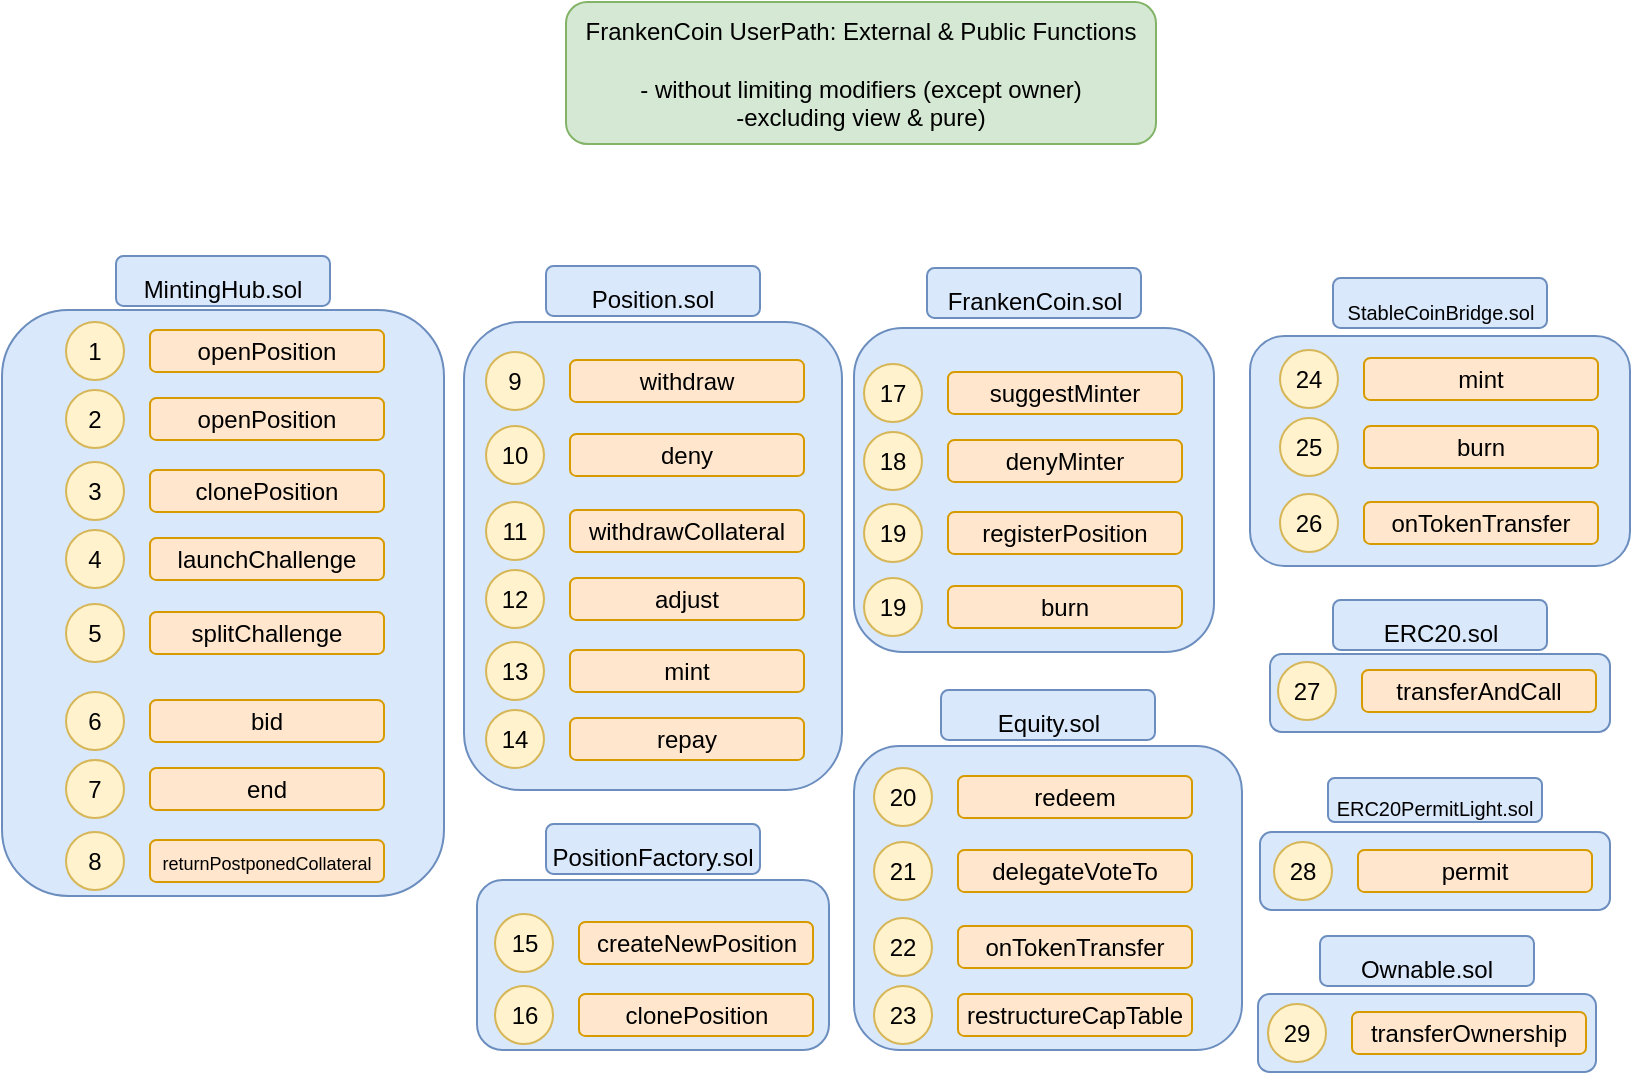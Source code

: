 <mxfile version="20.8.11" type="github">
  <diagram name="Page-1" id="7sftsaREEKXduiQP2Yfs">
    <mxGraphModel dx="3181" dy="1242" grid="0" gridSize="10" guides="1" tooltips="1" connect="1" arrows="1" fold="1" page="0" pageScale="1" pageWidth="850" pageHeight="1100" math="0" shadow="0">
      <root>
        <mxCell id="0" />
        <mxCell id="1" parent="0" />
        <mxCell id="LSiRQm851fG1biD96qPc-81" value="" style="rounded=1;whiteSpace=wrap;html=1;fontSize=10;fillColor=#dae8fc;strokeColor=#6c8ebf;" vertex="1" parent="1">
          <mxGeometry x="210" y="235" width="169" height="39" as="geometry" />
        </mxCell>
        <mxCell id="LSiRQm851fG1biD96qPc-80" value="" style="rounded=1;whiteSpace=wrap;html=1;fontSize=10;fillColor=#dae8fc;strokeColor=#6c8ebf;" vertex="1" parent="1">
          <mxGeometry x="211" y="154" width="175" height="39" as="geometry" />
        </mxCell>
        <mxCell id="LSiRQm851fG1biD96qPc-79" value="" style="rounded=1;whiteSpace=wrap;html=1;fontSize=10;fillColor=#dae8fc;strokeColor=#6c8ebf;" vertex="1" parent="1">
          <mxGeometry x="216" y="65" width="170" height="39" as="geometry" />
        </mxCell>
        <mxCell id="LSiRQm851fG1biD96qPc-78" value="" style="rounded=1;whiteSpace=wrap;html=1;fontSize=10;fillColor=#dae8fc;strokeColor=#6c8ebf;" vertex="1" parent="1">
          <mxGeometry x="206" y="-94" width="190" height="115" as="geometry" />
        </mxCell>
        <mxCell id="LSiRQm851fG1biD96qPc-77" value="" style="rounded=1;whiteSpace=wrap;html=1;fontSize=10;fillColor=#dae8fc;strokeColor=#6c8ebf;" vertex="1" parent="1">
          <mxGeometry x="8" y="111" width="194" height="152" as="geometry" />
        </mxCell>
        <mxCell id="LSiRQm851fG1biD96qPc-76" value="" style="rounded=1;whiteSpace=wrap;html=1;fontSize=10;fillColor=#dae8fc;strokeColor=#6c8ebf;" vertex="1" parent="1">
          <mxGeometry x="8" y="-98" width="180" height="162" as="geometry" />
        </mxCell>
        <mxCell id="LSiRQm851fG1biD96qPc-63" value="" style="rounded=1;whiteSpace=wrap;html=1;fontSize=9;fillColor=#dae8fc;strokeColor=#6c8ebf;" vertex="1" parent="1">
          <mxGeometry x="-180.5" y="178" width="176" height="85" as="geometry" />
        </mxCell>
        <mxCell id="LSiRQm851fG1biD96qPc-62" value="" style="rounded=1;whiteSpace=wrap;html=1;fontSize=9;fillColor=#dae8fc;strokeColor=#6c8ebf;" vertex="1" parent="1">
          <mxGeometry x="-187" y="-101" width="189" height="234" as="geometry" />
        </mxCell>
        <mxCell id="LSiRQm851fG1biD96qPc-61" value="" style="rounded=1;whiteSpace=wrap;html=1;fontSize=9;fillColor=#dae8fc;strokeColor=#6c8ebf;" vertex="1" parent="1">
          <mxGeometry x="-418" y="-107" width="221" height="293" as="geometry" />
        </mxCell>
        <mxCell id="LSiRQm851fG1biD96qPc-5" value="&lt;div&gt;FrankenCoin UserPath: External &amp;amp; Public Functions&lt;/div&gt;&lt;div&gt;&amp;nbsp;&lt;br&gt;&lt;/div&gt;&lt;div&gt;- without limiting modifiers (except owner) &lt;br&gt;&lt;/div&gt;&lt;div&gt;-excluding view &amp;amp; pure)&lt;/div&gt;" style="rounded=1;whiteSpace=wrap;html=1;fillColor=#d5e8d4;strokeColor=#82b366;" vertex="1" parent="1">
          <mxGeometry x="-136" y="-261" width="295" height="71" as="geometry" />
        </mxCell>
        <mxCell id="LSiRQm851fG1biD96qPc-10" value="openPosition" style="rounded=1;whiteSpace=wrap;html=1;fillColor=#ffe6cc;strokeColor=#d79b00;" vertex="1" parent="1">
          <mxGeometry x="-344" y="-97" width="117" height="21" as="geometry" />
        </mxCell>
        <mxCell id="LSiRQm851fG1biD96qPc-11" value="1" style="ellipse;whiteSpace=wrap;html=1;aspect=fixed;fillColor=#fff2cc;strokeColor=#d6b656;" vertex="1" parent="1">
          <mxGeometry x="-386" y="-101" width="29" height="29" as="geometry" />
        </mxCell>
        <mxCell id="LSiRQm851fG1biD96qPc-12" value="openPosition" style="rounded=1;whiteSpace=wrap;html=1;fillColor=#ffe6cc;strokeColor=#d79b00;" vertex="1" parent="1">
          <mxGeometry x="-344" y="-63" width="117" height="21" as="geometry" />
        </mxCell>
        <mxCell id="LSiRQm851fG1biD96qPc-13" value="2" style="ellipse;whiteSpace=wrap;html=1;aspect=fixed;fillColor=#fff2cc;strokeColor=#d6b656;" vertex="1" parent="1">
          <mxGeometry x="-386" y="-67" width="29" height="29" as="geometry" />
        </mxCell>
        <mxCell id="LSiRQm851fG1biD96qPc-14" value="clonePosition" style="rounded=1;whiteSpace=wrap;html=1;fillColor=#ffe6cc;strokeColor=#d79b00;" vertex="1" parent="1">
          <mxGeometry x="-344" y="-27" width="117" height="21" as="geometry" />
        </mxCell>
        <mxCell id="LSiRQm851fG1biD96qPc-15" value="3" style="ellipse;whiteSpace=wrap;html=1;aspect=fixed;fillColor=#fff2cc;strokeColor=#d6b656;" vertex="1" parent="1">
          <mxGeometry x="-386" y="-31" width="29" height="29" as="geometry" />
        </mxCell>
        <mxCell id="LSiRQm851fG1biD96qPc-16" value="launchChallenge" style="rounded=1;whiteSpace=wrap;html=1;fillColor=#ffe6cc;strokeColor=#d79b00;" vertex="1" parent="1">
          <mxGeometry x="-344" y="7" width="117" height="21" as="geometry" />
        </mxCell>
        <mxCell id="LSiRQm851fG1biD96qPc-17" value="4" style="ellipse;whiteSpace=wrap;html=1;aspect=fixed;fillColor=#fff2cc;strokeColor=#d6b656;" vertex="1" parent="1">
          <mxGeometry x="-386" y="3" width="29" height="29" as="geometry" />
        </mxCell>
        <mxCell id="LSiRQm851fG1biD96qPc-18" value="splitChallenge" style="rounded=1;whiteSpace=wrap;html=1;fillColor=#ffe6cc;strokeColor=#d79b00;" vertex="1" parent="1">
          <mxGeometry x="-344" y="44" width="117" height="21" as="geometry" />
        </mxCell>
        <mxCell id="LSiRQm851fG1biD96qPc-19" value="5" style="ellipse;whiteSpace=wrap;html=1;aspect=fixed;fillColor=#fff2cc;strokeColor=#d6b656;" vertex="1" parent="1">
          <mxGeometry x="-386" y="40" width="29" height="29" as="geometry" />
        </mxCell>
        <mxCell id="LSiRQm851fG1biD96qPc-20" value="bid" style="rounded=1;whiteSpace=wrap;html=1;fillColor=#ffe6cc;strokeColor=#d79b00;" vertex="1" parent="1">
          <mxGeometry x="-344" y="88" width="117" height="21" as="geometry" />
        </mxCell>
        <mxCell id="LSiRQm851fG1biD96qPc-21" value="6" style="ellipse;whiteSpace=wrap;html=1;aspect=fixed;fillColor=#fff2cc;strokeColor=#d6b656;" vertex="1" parent="1">
          <mxGeometry x="-386" y="84" width="29" height="29" as="geometry" />
        </mxCell>
        <mxCell id="LSiRQm851fG1biD96qPc-22" value="end" style="rounded=1;whiteSpace=wrap;html=1;fillColor=#ffe6cc;strokeColor=#d79b00;" vertex="1" parent="1">
          <mxGeometry x="-344" y="122" width="117" height="21" as="geometry" />
        </mxCell>
        <mxCell id="LSiRQm851fG1biD96qPc-23" value="7" style="ellipse;whiteSpace=wrap;html=1;aspect=fixed;fillColor=#fff2cc;strokeColor=#d6b656;" vertex="1" parent="1">
          <mxGeometry x="-386" y="118" width="29" height="29" as="geometry" />
        </mxCell>
        <mxCell id="LSiRQm851fG1biD96qPc-24" value="&lt;div&gt;&lt;font style=&quot;font-size: 9px;&quot;&gt;returnPostponedCollateral&lt;/font&gt;&lt;/div&gt;" style="rounded=1;whiteSpace=wrap;html=1;fillColor=#ffe6cc;strokeColor=#d79b00;" vertex="1" parent="1">
          <mxGeometry x="-344" y="158" width="117" height="21" as="geometry" />
        </mxCell>
        <mxCell id="LSiRQm851fG1biD96qPc-25" value="8" style="ellipse;whiteSpace=wrap;html=1;aspect=fixed;fillColor=#fff2cc;strokeColor=#d6b656;" vertex="1" parent="1">
          <mxGeometry x="-386" y="154" width="29" height="29" as="geometry" />
        </mxCell>
        <mxCell id="LSiRQm851fG1biD96qPc-26" value="withdraw" style="rounded=1;whiteSpace=wrap;html=1;fillColor=#ffe6cc;strokeColor=#d79b00;" vertex="1" parent="1">
          <mxGeometry x="-134" y="-82" width="117" height="21" as="geometry" />
        </mxCell>
        <mxCell id="LSiRQm851fG1biD96qPc-27" value="9" style="ellipse;whiteSpace=wrap;html=1;aspect=fixed;fillColor=#fff2cc;strokeColor=#d6b656;" vertex="1" parent="1">
          <mxGeometry x="-176" y="-86" width="29" height="29" as="geometry" />
        </mxCell>
        <mxCell id="LSiRQm851fG1biD96qPc-28" value="deny" style="rounded=1;whiteSpace=wrap;html=1;fillColor=#ffe6cc;strokeColor=#d79b00;" vertex="1" parent="1">
          <mxGeometry x="-134" y="-45" width="117" height="21" as="geometry" />
        </mxCell>
        <mxCell id="LSiRQm851fG1biD96qPc-29" value="10" style="ellipse;whiteSpace=wrap;html=1;aspect=fixed;fillColor=#fff2cc;strokeColor=#d6b656;" vertex="1" parent="1">
          <mxGeometry x="-176" y="-49" width="29" height="29" as="geometry" />
        </mxCell>
        <mxCell id="LSiRQm851fG1biD96qPc-30" value="withdrawCollateral" style="rounded=1;whiteSpace=wrap;html=1;fillColor=#ffe6cc;strokeColor=#d79b00;" vertex="1" parent="1">
          <mxGeometry x="-134" y="-7" width="117" height="21" as="geometry" />
        </mxCell>
        <mxCell id="LSiRQm851fG1biD96qPc-31" value="11" style="ellipse;whiteSpace=wrap;html=1;aspect=fixed;fillColor=#fff2cc;strokeColor=#d6b656;" vertex="1" parent="1">
          <mxGeometry x="-176" y="-11" width="29" height="29" as="geometry" />
        </mxCell>
        <mxCell id="LSiRQm851fG1biD96qPc-32" value="adjust" style="rounded=1;whiteSpace=wrap;html=1;fillColor=#ffe6cc;strokeColor=#d79b00;" vertex="1" parent="1">
          <mxGeometry x="-134" y="27" width="117" height="21" as="geometry" />
        </mxCell>
        <mxCell id="LSiRQm851fG1biD96qPc-33" value="12" style="ellipse;whiteSpace=wrap;html=1;aspect=fixed;fillColor=#fff2cc;strokeColor=#d6b656;" vertex="1" parent="1">
          <mxGeometry x="-176" y="23" width="29" height="29" as="geometry" />
        </mxCell>
        <mxCell id="LSiRQm851fG1biD96qPc-34" value="mint" style="rounded=1;whiteSpace=wrap;html=1;fillColor=#ffe6cc;strokeColor=#d79b00;" vertex="1" parent="1">
          <mxGeometry x="-134" y="63" width="117" height="21" as="geometry" />
        </mxCell>
        <mxCell id="LSiRQm851fG1biD96qPc-35" value="13" style="ellipse;whiteSpace=wrap;html=1;aspect=fixed;fillColor=#fff2cc;strokeColor=#d6b656;" vertex="1" parent="1">
          <mxGeometry x="-176" y="59" width="29" height="29" as="geometry" />
        </mxCell>
        <mxCell id="LSiRQm851fG1biD96qPc-36" value="repay" style="rounded=1;whiteSpace=wrap;html=1;fillColor=#ffe6cc;strokeColor=#d79b00;" vertex="1" parent="1">
          <mxGeometry x="-134" y="97" width="117" height="21" as="geometry" />
        </mxCell>
        <mxCell id="LSiRQm851fG1biD96qPc-37" value="14" style="ellipse;whiteSpace=wrap;html=1;aspect=fixed;fillColor=#fff2cc;strokeColor=#d6b656;" vertex="1" parent="1">
          <mxGeometry x="-176" y="93" width="29" height="29" as="geometry" />
        </mxCell>
        <mxCell id="LSiRQm851fG1biD96qPc-38" value="createNewPosition" style="rounded=1;whiteSpace=wrap;html=1;fillColor=#ffe6cc;strokeColor=#d79b00;" vertex="1" parent="1">
          <mxGeometry x="-129.5" y="199" width="117" height="21" as="geometry" />
        </mxCell>
        <mxCell id="LSiRQm851fG1biD96qPc-39" value="15" style="ellipse;whiteSpace=wrap;html=1;aspect=fixed;fillColor=#fff2cc;strokeColor=#d6b656;" vertex="1" parent="1">
          <mxGeometry x="-171.5" y="195" width="29" height="29" as="geometry" />
        </mxCell>
        <mxCell id="LSiRQm851fG1biD96qPc-40" value="clonePosition" style="rounded=1;whiteSpace=wrap;html=1;fillColor=#ffe6cc;strokeColor=#d79b00;" vertex="1" parent="1">
          <mxGeometry x="-129.5" y="235" width="117" height="21" as="geometry" />
        </mxCell>
        <mxCell id="LSiRQm851fG1biD96qPc-41" value="16" style="ellipse;whiteSpace=wrap;html=1;aspect=fixed;fillColor=#fff2cc;strokeColor=#d6b656;" vertex="1" parent="1">
          <mxGeometry x="-171.5" y="231" width="29" height="29" as="geometry" />
        </mxCell>
        <mxCell id="LSiRQm851fG1biD96qPc-42" value="suggestMinter" style="rounded=1;whiteSpace=wrap;html=1;fillColor=#ffe6cc;strokeColor=#d79b00;" vertex="1" parent="1">
          <mxGeometry x="55" y="-76" width="117" height="21" as="geometry" />
        </mxCell>
        <mxCell id="LSiRQm851fG1biD96qPc-43" value="17" style="ellipse;whiteSpace=wrap;html=1;aspect=fixed;fillColor=#fff2cc;strokeColor=#d6b656;" vertex="1" parent="1">
          <mxGeometry x="13" y="-80" width="29" height="29" as="geometry" />
        </mxCell>
        <mxCell id="LSiRQm851fG1biD96qPc-44" value="denyMinter" style="rounded=1;whiteSpace=wrap;html=1;fillColor=#ffe6cc;strokeColor=#d79b00;" vertex="1" parent="1">
          <mxGeometry x="55" y="-42" width="117" height="21" as="geometry" />
        </mxCell>
        <mxCell id="LSiRQm851fG1biD96qPc-45" value="18" style="ellipse;whiteSpace=wrap;html=1;aspect=fixed;fillColor=#fff2cc;strokeColor=#d6b656;" vertex="1" parent="1">
          <mxGeometry x="13" y="-46" width="29" height="29" as="geometry" />
        </mxCell>
        <mxCell id="LSiRQm851fG1biD96qPc-46" value="registerPosition" style="rounded=1;whiteSpace=wrap;html=1;fillColor=#ffe6cc;strokeColor=#d79b00;" vertex="1" parent="1">
          <mxGeometry x="55" y="-6" width="117" height="21" as="geometry" />
        </mxCell>
        <mxCell id="LSiRQm851fG1biD96qPc-47" value="19" style="ellipse;whiteSpace=wrap;html=1;aspect=fixed;fillColor=#fff2cc;strokeColor=#d6b656;" vertex="1" parent="1">
          <mxGeometry x="13" y="-10" width="29" height="29" as="geometry" />
        </mxCell>
        <mxCell id="LSiRQm851fG1biD96qPc-48" value="redeem" style="rounded=1;whiteSpace=wrap;html=1;fillColor=#ffe6cc;strokeColor=#d79b00;" vertex="1" parent="1">
          <mxGeometry x="60" y="126" width="117" height="21" as="geometry" />
        </mxCell>
        <mxCell id="LSiRQm851fG1biD96qPc-49" value="20" style="ellipse;whiteSpace=wrap;html=1;aspect=fixed;fillColor=#fff2cc;strokeColor=#d6b656;" vertex="1" parent="1">
          <mxGeometry x="18" y="122" width="29" height="29" as="geometry" />
        </mxCell>
        <mxCell id="LSiRQm851fG1biD96qPc-50" value="delegateVoteTo" style="rounded=1;whiteSpace=wrap;html=1;fillColor=#ffe6cc;strokeColor=#d79b00;" vertex="1" parent="1">
          <mxGeometry x="60" y="163" width="117" height="21" as="geometry" />
        </mxCell>
        <mxCell id="LSiRQm851fG1biD96qPc-51" value="21" style="ellipse;whiteSpace=wrap;html=1;aspect=fixed;fillColor=#fff2cc;strokeColor=#d6b656;" vertex="1" parent="1">
          <mxGeometry x="18" y="159" width="29" height="29" as="geometry" />
        </mxCell>
        <mxCell id="LSiRQm851fG1biD96qPc-52" value="onTokenTransfer" style="rounded=1;whiteSpace=wrap;html=1;fillColor=#ffe6cc;strokeColor=#d79b00;" vertex="1" parent="1">
          <mxGeometry x="60" y="201" width="117" height="21" as="geometry" />
        </mxCell>
        <mxCell id="LSiRQm851fG1biD96qPc-53" value="22" style="ellipse;whiteSpace=wrap;html=1;aspect=fixed;fillColor=#fff2cc;strokeColor=#d6b656;" vertex="1" parent="1">
          <mxGeometry x="18" y="197" width="29" height="29" as="geometry" />
        </mxCell>
        <mxCell id="LSiRQm851fG1biD96qPc-54" value="restructureCapTable" style="rounded=1;whiteSpace=wrap;html=1;fillColor=#ffe6cc;strokeColor=#d79b00;" vertex="1" parent="1">
          <mxGeometry x="60" y="235" width="117" height="21" as="geometry" />
        </mxCell>
        <mxCell id="LSiRQm851fG1biD96qPc-55" value="23" style="ellipse;whiteSpace=wrap;html=1;aspect=fixed;fillColor=#fff2cc;strokeColor=#d6b656;" vertex="1" parent="1">
          <mxGeometry x="18" y="231" width="29" height="29" as="geometry" />
        </mxCell>
        <mxCell id="LSiRQm851fG1biD96qPc-56" value="mint" style="rounded=1;whiteSpace=wrap;html=1;fillColor=#ffe6cc;strokeColor=#d79b00;" vertex="1" parent="1">
          <mxGeometry x="263" y="-83" width="117" height="21" as="geometry" />
        </mxCell>
        <mxCell id="LSiRQm851fG1biD96qPc-57" value="24" style="ellipse;whiteSpace=wrap;html=1;aspect=fixed;fillColor=#fff2cc;strokeColor=#d6b656;" vertex="1" parent="1">
          <mxGeometry x="221" y="-87" width="29" height="29" as="geometry" />
        </mxCell>
        <mxCell id="LSiRQm851fG1biD96qPc-58" value="burn" style="rounded=1;whiteSpace=wrap;html=1;fillColor=#ffe6cc;strokeColor=#d79b00;" vertex="1" parent="1">
          <mxGeometry x="263" y="-49" width="117" height="21" as="geometry" />
        </mxCell>
        <mxCell id="LSiRQm851fG1biD96qPc-59" value="25" style="ellipse;whiteSpace=wrap;html=1;aspect=fixed;fillColor=#fff2cc;strokeColor=#d6b656;" vertex="1" parent="1">
          <mxGeometry x="221" y="-53" width="29" height="29" as="geometry" />
        </mxCell>
        <mxCell id="LSiRQm851fG1biD96qPc-64" value="onTokenTransfer" style="rounded=1;whiteSpace=wrap;html=1;fillColor=#ffe6cc;strokeColor=#d79b00;" vertex="1" parent="1">
          <mxGeometry x="263" y="-11" width="117" height="21" as="geometry" />
        </mxCell>
        <mxCell id="LSiRQm851fG1biD96qPc-65" value="26" style="ellipse;whiteSpace=wrap;html=1;aspect=fixed;fillColor=#fff2cc;strokeColor=#d6b656;" vertex="1" parent="1">
          <mxGeometry x="221" y="-15" width="29" height="29" as="geometry" />
        </mxCell>
        <mxCell id="LSiRQm851fG1biD96qPc-66" value="transferAndCall" style="rounded=1;whiteSpace=wrap;html=1;fillColor=#ffe6cc;strokeColor=#d79b00;" vertex="1" parent="1">
          <mxGeometry x="262" y="73" width="117" height="21" as="geometry" />
        </mxCell>
        <mxCell id="LSiRQm851fG1biD96qPc-67" value="27" style="ellipse;whiteSpace=wrap;html=1;aspect=fixed;fillColor=#fff2cc;strokeColor=#d6b656;" vertex="1" parent="1">
          <mxGeometry x="220" y="69" width="29" height="29" as="geometry" />
        </mxCell>
        <mxCell id="LSiRQm851fG1biD96qPc-68" value="permit" style="rounded=1;whiteSpace=wrap;html=1;fillColor=#ffe6cc;strokeColor=#d79b00;" vertex="1" parent="1">
          <mxGeometry x="260" y="163" width="117" height="21" as="geometry" />
        </mxCell>
        <mxCell id="LSiRQm851fG1biD96qPc-69" value="28" style="ellipse;whiteSpace=wrap;html=1;aspect=fixed;fillColor=#fff2cc;strokeColor=#d6b656;" vertex="1" parent="1">
          <mxGeometry x="218" y="159" width="29" height="29" as="geometry" />
        </mxCell>
        <mxCell id="LSiRQm851fG1biD96qPc-70" value="transferOwnership" style="rounded=1;whiteSpace=wrap;html=1;fillColor=#ffe6cc;strokeColor=#d79b00;" vertex="1" parent="1">
          <mxGeometry x="257" y="244" width="117" height="21" as="geometry" />
        </mxCell>
        <mxCell id="LSiRQm851fG1biD96qPc-71" value="29" style="ellipse;whiteSpace=wrap;html=1;aspect=fixed;fillColor=#fff2cc;strokeColor=#d6b656;" vertex="1" parent="1">
          <mxGeometry x="215" y="240" width="29" height="29" as="geometry" />
        </mxCell>
        <mxCell id="LSiRQm851fG1biD96qPc-74" value="burn" style="rounded=1;whiteSpace=wrap;html=1;fillColor=#ffe6cc;strokeColor=#d79b00;" vertex="1" parent="1">
          <mxGeometry x="55" y="31" width="117" height="21" as="geometry" />
        </mxCell>
        <mxCell id="LSiRQm851fG1biD96qPc-75" value="19" style="ellipse;whiteSpace=wrap;html=1;aspect=fixed;fillColor=#fff2cc;strokeColor=#d6b656;" vertex="1" parent="1">
          <mxGeometry x="13" y="27" width="29" height="29" as="geometry" />
        </mxCell>
        <mxCell id="LSiRQm851fG1biD96qPc-82" value="&lt;font style=&quot;font-size: 12px;&quot;&gt;MintingHub.sol&lt;/font&gt;" style="rounded=1;whiteSpace=wrap;html=1;fontSize=20;fillColor=#dae8fc;strokeColor=#6c8ebf;" vertex="1" parent="1">
          <mxGeometry x="-361" y="-134" width="107" height="25" as="geometry" />
        </mxCell>
        <mxCell id="LSiRQm851fG1biD96qPc-85" value="&lt;div&gt;&lt;font style=&quot;font-size: 12px;&quot;&gt;Position.sol&lt;/font&gt;&lt;/div&gt;" style="rounded=1;whiteSpace=wrap;html=1;fontSize=20;fillColor=#dae8fc;strokeColor=#6c8ebf;" vertex="1" parent="1">
          <mxGeometry x="-146" y="-129" width="107" height="25" as="geometry" />
        </mxCell>
        <mxCell id="LSiRQm851fG1biD96qPc-87" value="&lt;div&gt;&lt;font style=&quot;font-size: 12px;&quot;&gt;PositionFactory.sol&lt;/font&gt;&lt;/div&gt;" style="rounded=1;whiteSpace=wrap;html=1;fontSize=20;fillColor=#dae8fc;strokeColor=#6c8ebf;" vertex="1" parent="1">
          <mxGeometry x="-146" y="150" width="107" height="25" as="geometry" />
        </mxCell>
        <mxCell id="LSiRQm851fG1biD96qPc-88" value="&lt;div&gt;&lt;font style=&quot;font-size: 12px;&quot;&gt;FrankenCoin.sol&lt;/font&gt;&lt;/div&gt;" style="rounded=1;whiteSpace=wrap;html=1;fontSize=20;fillColor=#dae8fc;strokeColor=#6c8ebf;" vertex="1" parent="1">
          <mxGeometry x="44.5" y="-128" width="107" height="25" as="geometry" />
        </mxCell>
        <mxCell id="LSiRQm851fG1biD96qPc-89" value="&lt;font style=&quot;font-size: 12px;&quot;&gt;Equity.sol&lt;/font&gt;" style="rounded=1;whiteSpace=wrap;html=1;fontSize=20;fillColor=#dae8fc;strokeColor=#6c8ebf;" vertex="1" parent="1">
          <mxGeometry x="51.5" y="83" width="107" height="25" as="geometry" />
        </mxCell>
        <mxCell id="LSiRQm851fG1biD96qPc-90" value="&lt;font style=&quot;font-size: 10px;&quot;&gt;StableCoinBridge.sol&lt;/font&gt;" style="rounded=1;whiteSpace=wrap;html=1;fontSize=20;fillColor=#dae8fc;strokeColor=#6c8ebf;" vertex="1" parent="1">
          <mxGeometry x="247.5" y="-123" width="107" height="25" as="geometry" />
        </mxCell>
        <mxCell id="LSiRQm851fG1biD96qPc-92" value="&lt;font style=&quot;font-size: 12px;&quot;&gt;ERC20.sol&lt;/font&gt;" style="rounded=1;whiteSpace=wrap;html=1;fontSize=20;fillColor=#dae8fc;strokeColor=#6c8ebf;" vertex="1" parent="1">
          <mxGeometry x="247.5" y="38" width="107" height="25" as="geometry" />
        </mxCell>
        <mxCell id="LSiRQm851fG1biD96qPc-93" value="&lt;font style=&quot;font-size: 10px;&quot;&gt;ERC20PermitLight.sol&lt;/font&gt;" style="rounded=1;whiteSpace=wrap;html=1;fontSize=20;fillColor=#dae8fc;strokeColor=#6c8ebf;" vertex="1" parent="1">
          <mxGeometry x="245" y="127" width="107" height="22" as="geometry" />
        </mxCell>
        <mxCell id="LSiRQm851fG1biD96qPc-94" value="&lt;font style=&quot;font-size: 12px;&quot;&gt;Ownable.sol&lt;/font&gt;" style="rounded=1;whiteSpace=wrap;html=1;fontSize=20;fillColor=#dae8fc;strokeColor=#6c8ebf;" vertex="1" parent="1">
          <mxGeometry x="241" y="206" width="107" height="25" as="geometry" />
        </mxCell>
      </root>
    </mxGraphModel>
  </diagram>
</mxfile>

